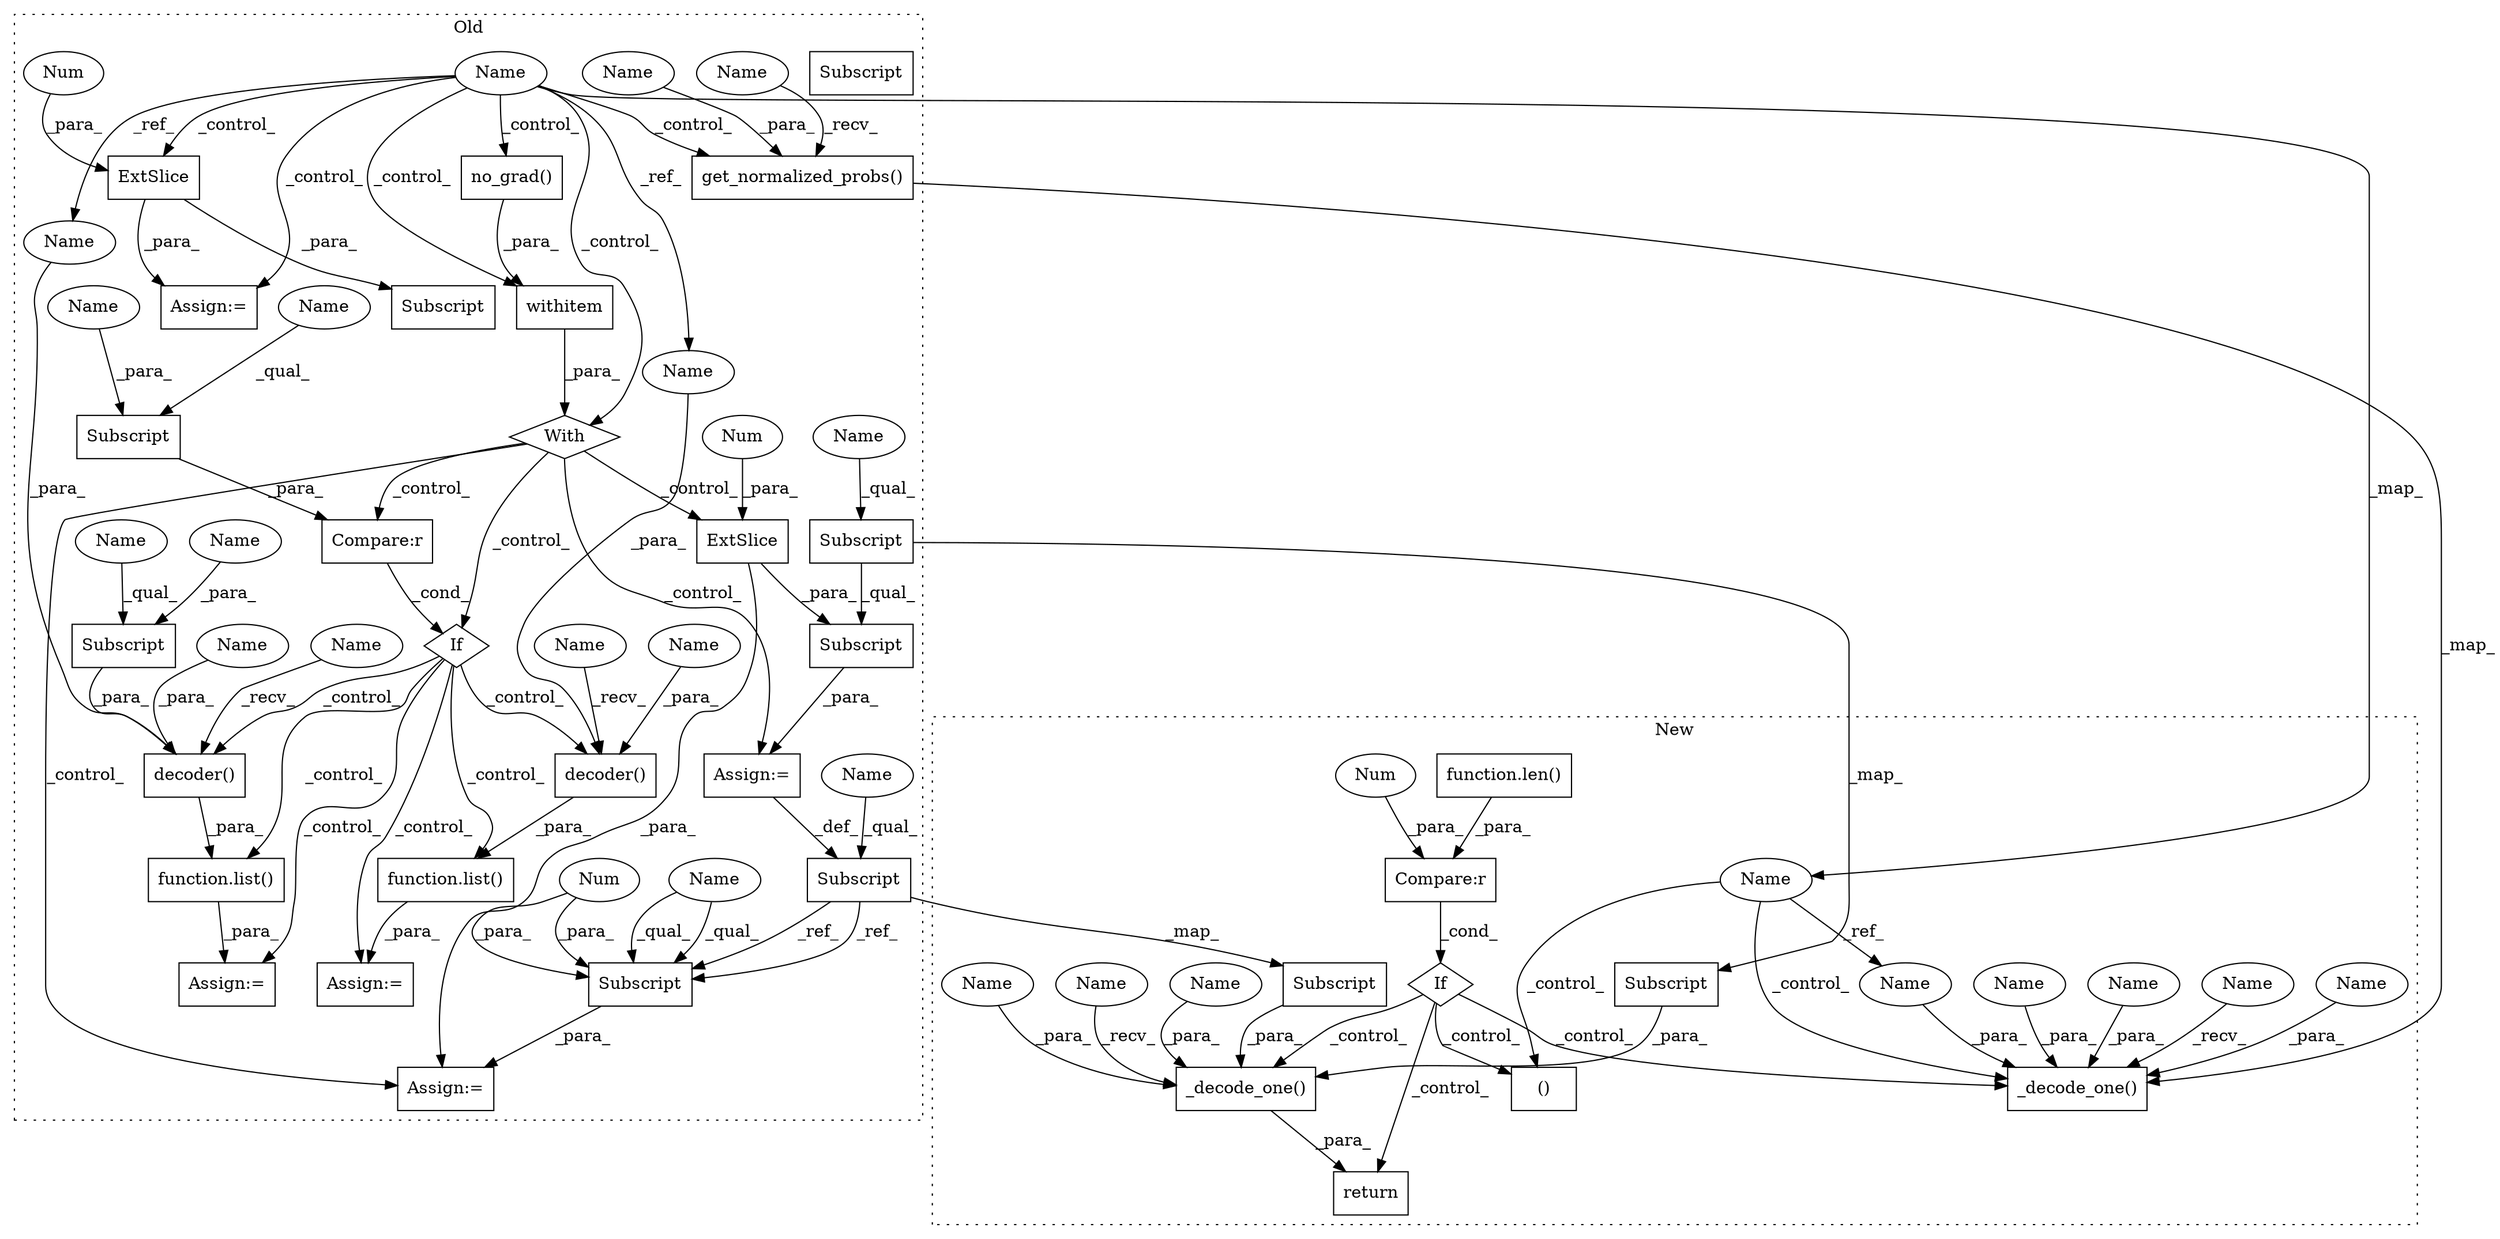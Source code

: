 digraph G {
subgraph cluster0 {
1 [label="Subscript" a="63" s="22936,0" l="24,0" shape="box"];
4 [label="Subscript" a="63" s="22936,0" l="14,0" shape="box"];
6 [label="Subscript" a="63" s="22984,0" l="14,0" shape="box"];
8 [label="Subscript" a="63" s="22919,0" l="14,0" shape="box"];
10 [label="get_normalized_probs()" a="75" s="23020,23058" l="27,18" shape="box"];
12 [label="Name" a="87" s="22565" l="11" shape="ellipse"];
13 [label="If" a="96" s="22662" l="3" shape="diamond"];
15 [label="decoder()" a="75" s="22743,22803" l="14,1" shape="box"];
16 [label="Subscript" a="63" s="22778,0" l="25,0" shape="box"];
17 [label="With" a="39" s="22624,22634" l="5,28" shape="diamond"];
18 [label="Subscript" a="63" s="22665,0" l="25,0" shape="box"];
19 [label="decoder()" a="75" s="22867,22900" l="14,1" shape="box"];
21 [label="Compare:r" a="40" s="22665" l="37" shape="box"];
22 [label="withitem" a="49" s="22629" l="5" shape="box"];
23 [label="ExtSlice" a="85" s="23262" l="4" shape="box"];
24 [label="Subscript" a="63" s="23262,0" l="14,0" shape="box"];
25 [label="ExtSlice" a="85" s="22936" l="11" shape="box"];
26 [label="function.list()" a="75" s="22738,22804" l="5,1" shape="box"];
27 [label="no_grad()" a="75" s="22629" l="15" shape="box"];
28 [label="function.list()" a="75" s="22862,22901" l="5,1" shape="box"];
29 [label="Num" a="76" s="22954" l="2" shape="ellipse"];
30 [label="Num" a="76" s="22996" l="1" shape="ellipse"];
31 [label="Num" a="76" s="23270" l="2" shape="ellipse"];
33 [label="Assign:=" a="68" s="22859" l="3" shape="box"];
34 [label="Assign:=" a="68" s="23259" l="3" shape="box"];
35 [label="Assign:=" a="68" s="22933" l="3" shape="box"];
36 [label="Assign:=" a="68" s="22735" l="3" shape="box"];
37 [label="Assign:=" a="68" s="22981" l="3" shape="box"];
43 [label="Subscript" a="63" s="22984,0" l="14,0" shape="box"];
44 [label="Name" a="87" s="22765" l="11" shape="ellipse"];
45 [label="Name" a="87" s="22889" l="11" shape="ellipse"];
46 [label="Name" a="87" s="22881" l="6" shape="ellipse"];
47 [label="Name" a="87" s="22757" l="6" shape="ellipse"];
48 [label="Name" a="87" s="22684" l="5" shape="ellipse"];
49 [label="Name" a="87" s="23020" l="5" shape="ellipse"];
50 [label="Name" a="87" s="22867" l="5" shape="ellipse"];
51 [label="Name" a="87" s="22797" l="5" shape="ellipse"];
52 [label="Name" a="87" s="22743" l="5" shape="ellipse"];
57 [label="Name" a="87" s="22936" l="11" shape="ellipse"];
58 [label="Name" a="87" s="23047" l="11" shape="ellipse"];
59 [label="Name" a="87" s="22984" l="11" shape="ellipse"];
60 [label="Name" a="87" s="22919" l="11" shape="ellipse"];
61 [label="Name" a="87" s="22778" l="18" shape="ellipse"];
62 [label="Name" a="87" s="22665" l="18" shape="ellipse"];
label = "Old";
style="dotted";
}
subgraph cluster1 {
2 [label="_decode_one()" a="75" s="22549,22625" l="17,17" shape="box"];
3 [label="Subscript" a="63" s="22590,0" l="15,0" shape="box"];
5 [label="If" a="96" s="22504" l="3" shape="diamond"];
7 [label="Subscript" a="63" s="22574,0" l="14,0" shape="box"];
9 [label="_decode_one()" a="75" s="22785,22848" l="17,18" shape="box"];
11 [label="Name" a="87" s="22712" l="11" shape="ellipse"];
14 [label="()" a="54" s="22776" l="6" shape="box"];
20 [label="Compare:r" a="40" s="22507" l="21" shape="box"];
32 [label="Num" a="76" s="22527" l="1" shape="ellipse"];
38 [label="return" a="93" s="22542" l="7" shape="box"];
39 [label="function.len()" a="75" s="22507,22522" l="4,1" shape="box"];
40 [label="Name" a="87" s="22817" l="11" shape="ellipse"];
41 [label="Name" a="87" s="22830" l="18" shape="ellipse"];
42 [label="Name" a="87" s="22607" l="18" shape="ellipse"];
53 [label="Name" a="87" s="22549" l="4" shape="ellipse"];
54 [label="Name" a="87" s="22785" l="4" shape="ellipse"];
55 [label="Name" a="87" s="22566" l="6" shape="ellipse"];
56 [label="Name" a="87" s="22802" l="6" shape="ellipse"];
63 [label="Name" a="87" s="22810" l="5" shape="ellipse"];
label = "New";
style="dotted";
}
1 -> 35 [label="_para_"];
2 -> 38 [label="_para_"];
3 -> 2 [label="_para_"];
4 -> 3 [label="_map_"];
4 -> 1 [label="_qual_"];
5 -> 2 [label="_control_"];
5 -> 9 [label="_control_"];
5 -> 14 [label="_control_"];
5 -> 38 [label="_control_"];
7 -> 2 [label="_para_"];
8 -> 43 [label="_ref_"];
8 -> 43 [label="_ref_"];
8 -> 7 [label="_map_"];
10 -> 9 [label="_map_"];
11 -> 14 [label="_control_"];
11 -> 9 [label="_control_"];
11 -> 40 [label="_ref_"];
12 -> 17 [label="_control_"];
12 -> 45 [label="_ref_"];
12 -> 22 [label="_control_"];
12 -> 10 [label="_control_"];
12 -> 27 [label="_control_"];
12 -> 34 [label="_control_"];
12 -> 11 [label="_map_"];
12 -> 44 [label="_ref_"];
12 -> 23 [label="_control_"];
13 -> 33 [label="_control_"];
13 -> 26 [label="_control_"];
13 -> 36 [label="_control_"];
13 -> 15 [label="_control_"];
13 -> 19 [label="_control_"];
13 -> 28 [label="_control_"];
15 -> 26 [label="_para_"];
16 -> 15 [label="_para_"];
17 -> 25 [label="_control_"];
17 -> 35 [label="_control_"];
17 -> 37 [label="_control_"];
17 -> 13 [label="_control_"];
17 -> 21 [label="_control_"];
18 -> 21 [label="_para_"];
19 -> 28 [label="_para_"];
20 -> 5 [label="_cond_"];
21 -> 13 [label="_cond_"];
22 -> 17 [label="_para_"];
23 -> 24 [label="_para_"];
23 -> 34 [label="_para_"];
25 -> 37 [label="_para_"];
25 -> 1 [label="_para_"];
26 -> 36 [label="_para_"];
27 -> 22 [label="_para_"];
28 -> 33 [label="_para_"];
29 -> 25 [label="_para_"];
30 -> 43 [label="_para_"];
30 -> 43 [label="_para_"];
31 -> 23 [label="_para_"];
32 -> 20 [label="_para_"];
35 -> 8 [label="_def_"];
39 -> 20 [label="_para_"];
40 -> 9 [label="_para_"];
41 -> 9 [label="_para_"];
42 -> 2 [label="_para_"];
43 -> 37 [label="_para_"];
44 -> 15 [label="_para_"];
45 -> 19 [label="_para_"];
46 -> 19 [label="_para_"];
47 -> 15 [label="_para_"];
48 -> 18 [label="_para_"];
49 -> 10 [label="_recv_"];
50 -> 19 [label="_recv_"];
51 -> 16 [label="_para_"];
52 -> 15 [label="_recv_"];
53 -> 2 [label="_recv_"];
54 -> 9 [label="_recv_"];
55 -> 2 [label="_para_"];
56 -> 9 [label="_para_"];
57 -> 4 [label="_qual_"];
58 -> 10 [label="_para_"];
59 -> 43 [label="_qual_"];
59 -> 43 [label="_qual_"];
60 -> 8 [label="_qual_"];
61 -> 16 [label="_qual_"];
62 -> 18 [label="_qual_"];
63 -> 9 [label="_para_"];
}